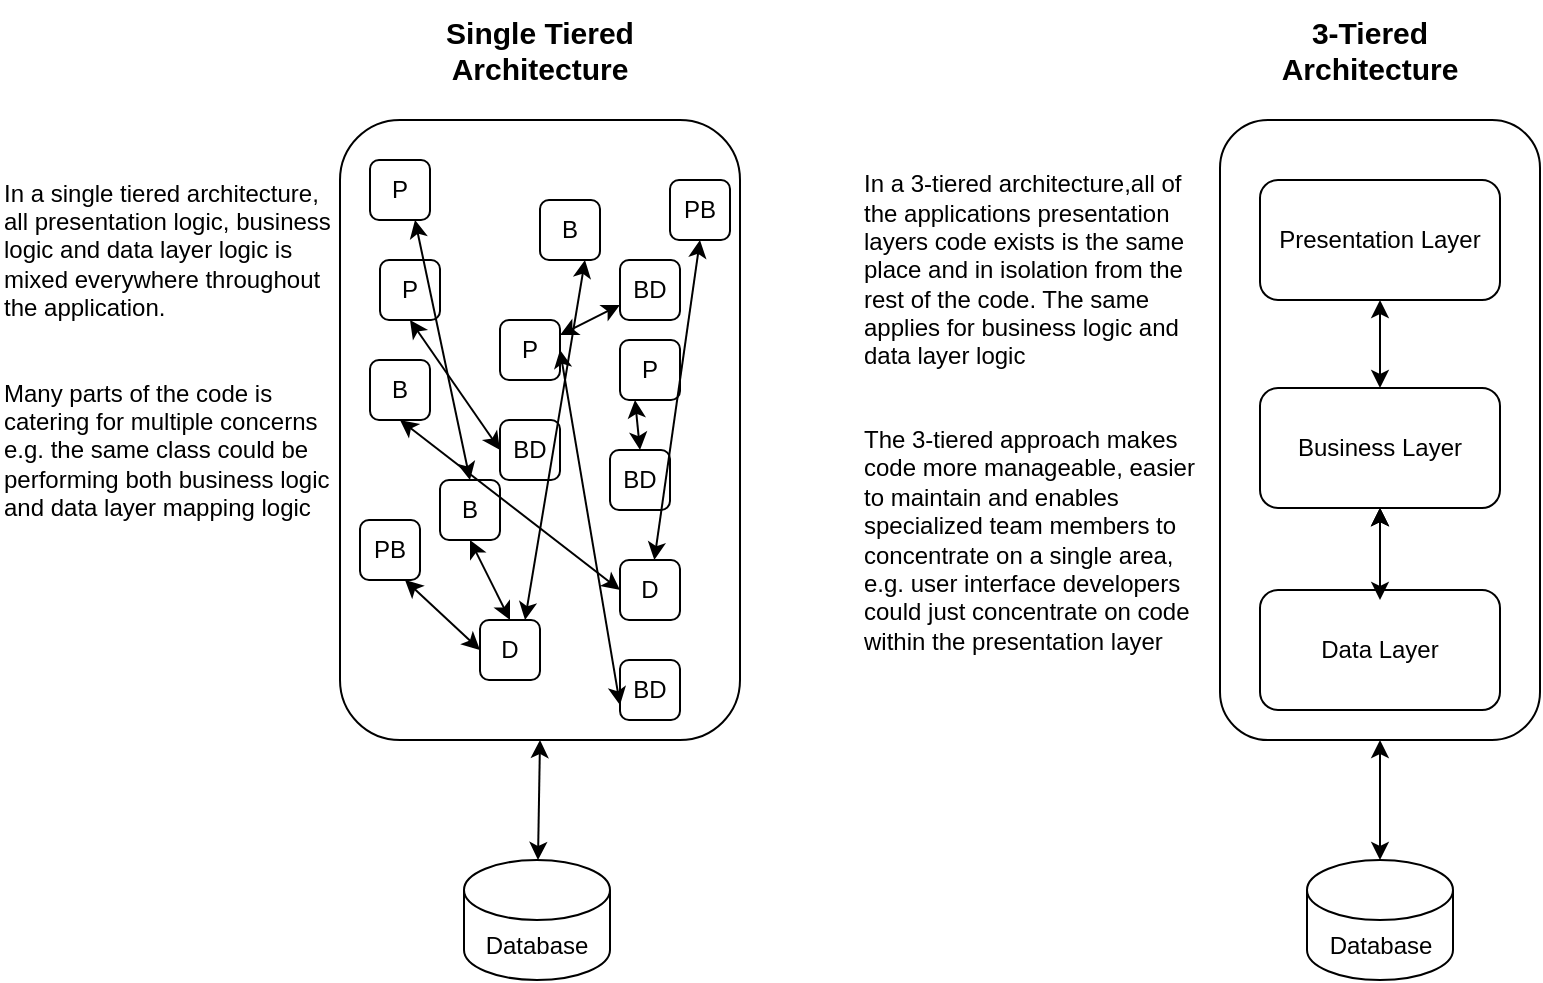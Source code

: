 <mxfile version="21.0.2" type="github">
  <diagram name="Page-1" id="wN5C5Ey0uor77LbkayZ1">
    <mxGraphModel dx="1434" dy="796" grid="0" gridSize="10" guides="1" tooltips="1" connect="1" arrows="1" fold="1" page="1" pageScale="1" pageWidth="1654" pageHeight="1169" math="0" shadow="0">
      <root>
        <mxCell id="0" />
        <mxCell id="1" parent="0" />
        <mxCell id="yBuIY2UQo8MQMNFOKeYJ-1" value="Presentation Layer" style="rounded=1;whiteSpace=wrap;html=1;" vertex="1" parent="1">
          <mxGeometry x="780" y="150" width="120" height="60" as="geometry" />
        </mxCell>
        <mxCell id="yBuIY2UQo8MQMNFOKeYJ-2" value="Business Layer" style="rounded=1;whiteSpace=wrap;html=1;" vertex="1" parent="1">
          <mxGeometry x="780" y="254" width="120" height="60" as="geometry" />
        </mxCell>
        <mxCell id="yBuIY2UQo8MQMNFOKeYJ-65" value="" style="edgeStyle=orthogonalEdgeStyle;rounded=0;orthogonalLoop=1;jettySize=auto;html=1;" edge="1" parent="1" source="yBuIY2UQo8MQMNFOKeYJ-3" target="yBuIY2UQo8MQMNFOKeYJ-2">
          <mxGeometry relative="1" as="geometry" />
        </mxCell>
        <mxCell id="yBuIY2UQo8MQMNFOKeYJ-66" value="" style="edgeStyle=orthogonalEdgeStyle;rounded=0;orthogonalLoop=1;jettySize=auto;html=1;" edge="1" parent="1" source="yBuIY2UQo8MQMNFOKeYJ-3" target="yBuIY2UQo8MQMNFOKeYJ-2">
          <mxGeometry relative="1" as="geometry" />
        </mxCell>
        <mxCell id="yBuIY2UQo8MQMNFOKeYJ-3" value="Data Layer" style="rounded=1;whiteSpace=wrap;html=1;" vertex="1" parent="1">
          <mxGeometry x="780" y="355" width="120" height="60" as="geometry" />
        </mxCell>
        <mxCell id="yBuIY2UQo8MQMNFOKeYJ-4" value="" style="endArrow=classic;startArrow=classic;html=1;rounded=0;exitX=0.5;exitY=0;exitDx=0;exitDy=0;" edge="1" parent="1" source="yBuIY2UQo8MQMNFOKeYJ-2">
          <mxGeometry width="50" height="50" relative="1" as="geometry">
            <mxPoint x="790" y="260" as="sourcePoint" />
            <mxPoint x="840" y="210" as="targetPoint" />
          </mxGeometry>
        </mxCell>
        <mxCell id="yBuIY2UQo8MQMNFOKeYJ-5" value="" style="endArrow=classic;startArrow=classic;html=1;rounded=0;entryX=0.5;entryY=1;entryDx=0;entryDy=0;" edge="1" parent="1" target="yBuIY2UQo8MQMNFOKeYJ-2">
          <mxGeometry width="50" height="50" relative="1" as="geometry">
            <mxPoint x="840" y="360" as="sourcePoint" />
            <mxPoint x="839.5" y="330" as="targetPoint" />
          </mxGeometry>
        </mxCell>
        <mxCell id="yBuIY2UQo8MQMNFOKeYJ-6" value="Database" style="shape=cylinder3;whiteSpace=wrap;html=1;boundedLbl=1;backgroundOutline=1;size=15;" vertex="1" parent="1">
          <mxGeometry x="803.5" y="490" width="73" height="60" as="geometry" />
        </mxCell>
        <mxCell id="yBuIY2UQo8MQMNFOKeYJ-7" value="" style="rounded=1;whiteSpace=wrap;html=1;fillColor=none;" vertex="1" parent="1">
          <mxGeometry x="760" y="120" width="160" height="310" as="geometry" />
        </mxCell>
        <mxCell id="yBuIY2UQo8MQMNFOKeYJ-8" value="" style="rounded=1;whiteSpace=wrap;html=1;" vertex="1" parent="1">
          <mxGeometry x="320" y="120" width="200" height="310" as="geometry" />
        </mxCell>
        <mxCell id="yBuIY2UQo8MQMNFOKeYJ-9" value="&lt;font style=&quot;font-size: 15px;&quot;&gt;3-Tiered Architecture&lt;/font&gt;" style="text;html=1;strokeColor=none;fillColor=none;align=center;verticalAlign=middle;whiteSpace=wrap;rounded=0;fontStyle=1" vertex="1" parent="1">
          <mxGeometry x="780" y="60" width="110" height="50" as="geometry" />
        </mxCell>
        <mxCell id="yBuIY2UQo8MQMNFOKeYJ-10" value="&lt;font style=&quot;font-size: 15px;&quot;&gt;Single Tiered Architecture&lt;/font&gt;" style="text;html=1;strokeColor=none;fillColor=none;align=center;verticalAlign=middle;whiteSpace=wrap;rounded=0;fontStyle=1" vertex="1" parent="1">
          <mxGeometry x="365" y="60" width="110" height="50" as="geometry" />
        </mxCell>
        <mxCell id="yBuIY2UQo8MQMNFOKeYJ-11" value="" style="endArrow=classic;startArrow=classic;html=1;rounded=0;exitX=0.5;exitY=0;exitDx=0;exitDy=0;exitPerimeter=0;entryX=0.5;entryY=1;entryDx=0;entryDy=0;" edge="1" parent="1" source="yBuIY2UQo8MQMNFOKeYJ-6" target="yBuIY2UQo8MQMNFOKeYJ-7">
          <mxGeometry width="50" height="50" relative="1" as="geometry">
            <mxPoint x="790" y="500" as="sourcePoint" />
            <mxPoint x="840" y="450" as="targetPoint" />
          </mxGeometry>
        </mxCell>
        <mxCell id="yBuIY2UQo8MQMNFOKeYJ-12" value="Database" style="shape=cylinder3;whiteSpace=wrap;html=1;boundedLbl=1;backgroundOutline=1;size=15;" vertex="1" parent="1">
          <mxGeometry x="382" y="490" width="73" height="60" as="geometry" />
        </mxCell>
        <mxCell id="yBuIY2UQo8MQMNFOKeYJ-13" value="" style="endArrow=classic;startArrow=classic;html=1;rounded=0;entryX=0.5;entryY=1;entryDx=0;entryDy=0;" edge="1" parent="1" source="yBuIY2UQo8MQMNFOKeYJ-12" target="yBuIY2UQo8MQMNFOKeYJ-8">
          <mxGeometry width="50" height="50" relative="1" as="geometry">
            <mxPoint x="370" y="480" as="sourcePoint" />
            <mxPoint x="420" y="430" as="targetPoint" />
          </mxGeometry>
        </mxCell>
        <mxCell id="yBuIY2UQo8MQMNFOKeYJ-19" value="P" style="rounded=1;whiteSpace=wrap;html=1;" vertex="1" parent="1">
          <mxGeometry x="340" y="190" width="30" height="30" as="geometry" />
        </mxCell>
        <mxCell id="yBuIY2UQo8MQMNFOKeYJ-20" value="P" style="rounded=1;whiteSpace=wrap;html=1;" vertex="1" parent="1">
          <mxGeometry x="460" y="230" width="30" height="30" as="geometry" />
        </mxCell>
        <mxCell id="yBuIY2UQo8MQMNFOKeYJ-21" value="P" style="rounded=1;whiteSpace=wrap;html=1;" vertex="1" parent="1">
          <mxGeometry x="400" y="220" width="30" height="30" as="geometry" />
        </mxCell>
        <mxCell id="yBuIY2UQo8MQMNFOKeYJ-22" value="P" style="rounded=1;whiteSpace=wrap;html=1;" vertex="1" parent="1">
          <mxGeometry x="335" y="140" width="30" height="30" as="geometry" />
        </mxCell>
        <mxCell id="yBuIY2UQo8MQMNFOKeYJ-29" value="BD" style="rounded=1;whiteSpace=wrap;html=1;" vertex="1" parent="1">
          <mxGeometry x="455" y="285" width="30" height="30" as="geometry" />
        </mxCell>
        <mxCell id="yBuIY2UQo8MQMNFOKeYJ-30" value="B" style="rounded=1;whiteSpace=wrap;html=1;" vertex="1" parent="1">
          <mxGeometry x="335" y="240" width="30" height="30" as="geometry" />
        </mxCell>
        <mxCell id="yBuIY2UQo8MQMNFOKeYJ-31" value="B" style="rounded=1;whiteSpace=wrap;html=1;" vertex="1" parent="1">
          <mxGeometry x="420" y="160" width="30" height="30" as="geometry" />
        </mxCell>
        <mxCell id="yBuIY2UQo8MQMNFOKeYJ-32" value="B" style="rounded=1;whiteSpace=wrap;html=1;" vertex="1" parent="1">
          <mxGeometry x="370" y="300" width="30" height="30" as="geometry" />
        </mxCell>
        <mxCell id="yBuIY2UQo8MQMNFOKeYJ-40" value="D" style="rounded=1;whiteSpace=wrap;html=1;" vertex="1" parent="1">
          <mxGeometry x="460" y="340" width="30" height="30" as="geometry" />
        </mxCell>
        <mxCell id="yBuIY2UQo8MQMNFOKeYJ-41" value="D" style="rounded=1;whiteSpace=wrap;html=1;" vertex="1" parent="1">
          <mxGeometry x="390" y="370" width="30" height="30" as="geometry" />
        </mxCell>
        <mxCell id="yBuIY2UQo8MQMNFOKeYJ-43" value="PB" style="rounded=1;whiteSpace=wrap;html=1;" vertex="1" parent="1">
          <mxGeometry x="330" y="320" width="30" height="30" as="geometry" />
        </mxCell>
        <mxCell id="yBuIY2UQo8MQMNFOKeYJ-44" value="PB" style="rounded=1;whiteSpace=wrap;html=1;" vertex="1" parent="1">
          <mxGeometry x="485" y="150" width="30" height="30" as="geometry" />
        </mxCell>
        <mxCell id="yBuIY2UQo8MQMNFOKeYJ-45" value="BD" style="rounded=1;whiteSpace=wrap;html=1;" vertex="1" parent="1">
          <mxGeometry x="400" y="270" width="30" height="30" as="geometry" />
        </mxCell>
        <mxCell id="yBuIY2UQo8MQMNFOKeYJ-46" value="BD" style="rounded=1;whiteSpace=wrap;html=1;" vertex="1" parent="1">
          <mxGeometry x="460" y="390" width="30" height="30" as="geometry" />
        </mxCell>
        <mxCell id="yBuIY2UQo8MQMNFOKeYJ-47" value="BD" style="rounded=1;whiteSpace=wrap;html=1;" vertex="1" parent="1">
          <mxGeometry x="460" y="190" width="30" height="30" as="geometry" />
        </mxCell>
        <mxCell id="yBuIY2UQo8MQMNFOKeYJ-48" value="" style="endArrow=classic;startArrow=classic;html=1;rounded=0;entryX=0.5;entryY=1;entryDx=0;entryDy=0;" edge="1" parent="1" source="yBuIY2UQo8MQMNFOKeYJ-40" target="yBuIY2UQo8MQMNFOKeYJ-44">
          <mxGeometry width="50" height="50" relative="1" as="geometry">
            <mxPoint x="610" y="170" as="sourcePoint" />
            <mxPoint x="660" y="120" as="targetPoint" />
          </mxGeometry>
        </mxCell>
        <mxCell id="yBuIY2UQo8MQMNFOKeYJ-49" value="" style="endArrow=classic;startArrow=classic;html=1;rounded=0;entryX=1;entryY=0.5;entryDx=0;entryDy=0;exitX=0;exitY=0.75;exitDx=0;exitDy=0;" edge="1" parent="1" source="yBuIY2UQo8MQMNFOKeYJ-46" target="yBuIY2UQo8MQMNFOKeYJ-21">
          <mxGeometry width="50" height="50" relative="1" as="geometry">
            <mxPoint x="840" y="220" as="sourcePoint" />
            <mxPoint x="890" y="170" as="targetPoint" />
          </mxGeometry>
        </mxCell>
        <mxCell id="yBuIY2UQo8MQMNFOKeYJ-50" value="" style="endArrow=classic;startArrow=classic;html=1;rounded=0;exitX=0;exitY=0.75;exitDx=0;exitDy=0;" edge="1" parent="1" source="yBuIY2UQo8MQMNFOKeYJ-47" target="yBuIY2UQo8MQMNFOKeYJ-21">
          <mxGeometry width="50" height="50" relative="1" as="geometry">
            <mxPoint x="850" y="230" as="sourcePoint" />
            <mxPoint x="900" y="180" as="targetPoint" />
          </mxGeometry>
        </mxCell>
        <mxCell id="yBuIY2UQo8MQMNFOKeYJ-51" value="" style="endArrow=classic;startArrow=classic;html=1;rounded=0;entryX=0.75;entryY=1;entryDx=0;entryDy=0;exitX=0;exitY=0.5;exitDx=0;exitDy=0;" edge="1" parent="1" source="yBuIY2UQo8MQMNFOKeYJ-41" target="yBuIY2UQo8MQMNFOKeYJ-43">
          <mxGeometry width="50" height="50" relative="1" as="geometry">
            <mxPoint x="860" y="240" as="sourcePoint" />
            <mxPoint x="910" y="190" as="targetPoint" />
          </mxGeometry>
        </mxCell>
        <mxCell id="yBuIY2UQo8MQMNFOKeYJ-52" value="" style="endArrow=classic;startArrow=classic;html=1;rounded=0;entryX=0.5;entryY=1;entryDx=0;entryDy=0;exitX=0.5;exitY=0;exitDx=0;exitDy=0;" edge="1" parent="1" source="yBuIY2UQo8MQMNFOKeYJ-41" target="yBuIY2UQo8MQMNFOKeYJ-32">
          <mxGeometry width="50" height="50" relative="1" as="geometry">
            <mxPoint x="870" y="250" as="sourcePoint" />
            <mxPoint x="920" y="200" as="targetPoint" />
          </mxGeometry>
        </mxCell>
        <mxCell id="yBuIY2UQo8MQMNFOKeYJ-53" value="" style="endArrow=classic;startArrow=classic;html=1;rounded=0;entryX=0.75;entryY=1;entryDx=0;entryDy=0;exitX=0.5;exitY=0;exitDx=0;exitDy=0;" edge="1" parent="1" source="yBuIY2UQo8MQMNFOKeYJ-32" target="yBuIY2UQo8MQMNFOKeYJ-22">
          <mxGeometry width="50" height="50" relative="1" as="geometry">
            <mxPoint x="880" y="260" as="sourcePoint" />
            <mxPoint x="930" y="210" as="targetPoint" />
          </mxGeometry>
        </mxCell>
        <mxCell id="yBuIY2UQo8MQMNFOKeYJ-54" value="" style="endArrow=classic;startArrow=classic;html=1;rounded=0;entryX=0.75;entryY=1;entryDx=0;entryDy=0;exitX=0.75;exitY=0;exitDx=0;exitDy=0;" edge="1" parent="1" source="yBuIY2UQo8MQMNFOKeYJ-41" target="yBuIY2UQo8MQMNFOKeYJ-31">
          <mxGeometry width="50" height="50" relative="1" as="geometry">
            <mxPoint x="570" y="260" as="sourcePoint" />
            <mxPoint x="620" y="210" as="targetPoint" />
          </mxGeometry>
        </mxCell>
        <mxCell id="yBuIY2UQo8MQMNFOKeYJ-55" value="" style="endArrow=classic;startArrow=classic;html=1;rounded=0;entryX=0.5;entryY=1;entryDx=0;entryDy=0;exitX=0;exitY=0.5;exitDx=0;exitDy=0;" edge="1" parent="1" source="yBuIY2UQo8MQMNFOKeYJ-40" target="yBuIY2UQo8MQMNFOKeYJ-30">
          <mxGeometry width="50" height="50" relative="1" as="geometry">
            <mxPoint x="890" y="270" as="sourcePoint" />
            <mxPoint x="940" y="220" as="targetPoint" />
          </mxGeometry>
        </mxCell>
        <mxCell id="yBuIY2UQo8MQMNFOKeYJ-56" value="" style="endArrow=classic;startArrow=classic;html=1;rounded=0;exitX=0.5;exitY=0;exitDx=0;exitDy=0;entryX=0.25;entryY=1;entryDx=0;entryDy=0;" edge="1" parent="1" source="yBuIY2UQo8MQMNFOKeYJ-29" target="yBuIY2UQo8MQMNFOKeYJ-20">
          <mxGeometry width="50" height="50" relative="1" as="geometry">
            <mxPoint x="900" y="280" as="sourcePoint" />
            <mxPoint x="490" y="250" as="targetPoint" />
          </mxGeometry>
        </mxCell>
        <mxCell id="yBuIY2UQo8MQMNFOKeYJ-57" value="" style="endArrow=classic;startArrow=classic;html=1;rounded=0;entryX=0.5;entryY=1;entryDx=0;entryDy=0;exitX=0;exitY=0.5;exitDx=0;exitDy=0;" edge="1" parent="1" source="yBuIY2UQo8MQMNFOKeYJ-45" target="yBuIY2UQo8MQMNFOKeYJ-19">
          <mxGeometry width="50" height="50" relative="1" as="geometry">
            <mxPoint x="910" y="290" as="sourcePoint" />
            <mxPoint x="960" y="240" as="targetPoint" />
          </mxGeometry>
        </mxCell>
        <mxCell id="yBuIY2UQo8MQMNFOKeYJ-59" value="In a single tiered architecture,&amp;nbsp; all presentation logic, business logic and data layer logic is mixed everywhere throughout the application." style="text;html=1;strokeColor=none;fillColor=none;align=left;verticalAlign=middle;whiteSpace=wrap;rounded=0;" vertex="1" parent="1">
          <mxGeometry x="150" y="140" width="170" height="90" as="geometry" />
        </mxCell>
        <mxCell id="yBuIY2UQo8MQMNFOKeYJ-60" value="Many parts of the code is catering for multiple concerns e.g. the same class could be performing both business logic and data layer mapping logic" style="text;html=1;strokeColor=none;fillColor=none;align=left;verticalAlign=middle;whiteSpace=wrap;rounded=0;" vertex="1" parent="1">
          <mxGeometry x="150" y="240" width="170" height="90" as="geometry" />
        </mxCell>
        <mxCell id="yBuIY2UQo8MQMNFOKeYJ-62" value="In a 3-tiered architecture,all of the applications presentation layers code exists is the same place and in isolation from the rest of the code. The same applies for business logic and data layer logic" style="text;html=1;strokeColor=none;fillColor=none;align=left;verticalAlign=middle;whiteSpace=wrap;rounded=0;" vertex="1" parent="1">
          <mxGeometry x="580" y="150" width="170" height="90" as="geometry" />
        </mxCell>
        <mxCell id="yBuIY2UQo8MQMNFOKeYJ-63" value="The 3-tiered approach makes code more manageable, easier to maintain and enables specialized team members to concentrate on a single area, e.g. user interface developers could just concentrate on code within the presentation layer" style="text;html=1;strokeColor=none;fillColor=none;align=left;verticalAlign=middle;whiteSpace=wrap;rounded=0;" vertex="1" parent="1">
          <mxGeometry x="580" y="270" width="180" height="120" as="geometry" />
        </mxCell>
      </root>
    </mxGraphModel>
  </diagram>
</mxfile>
